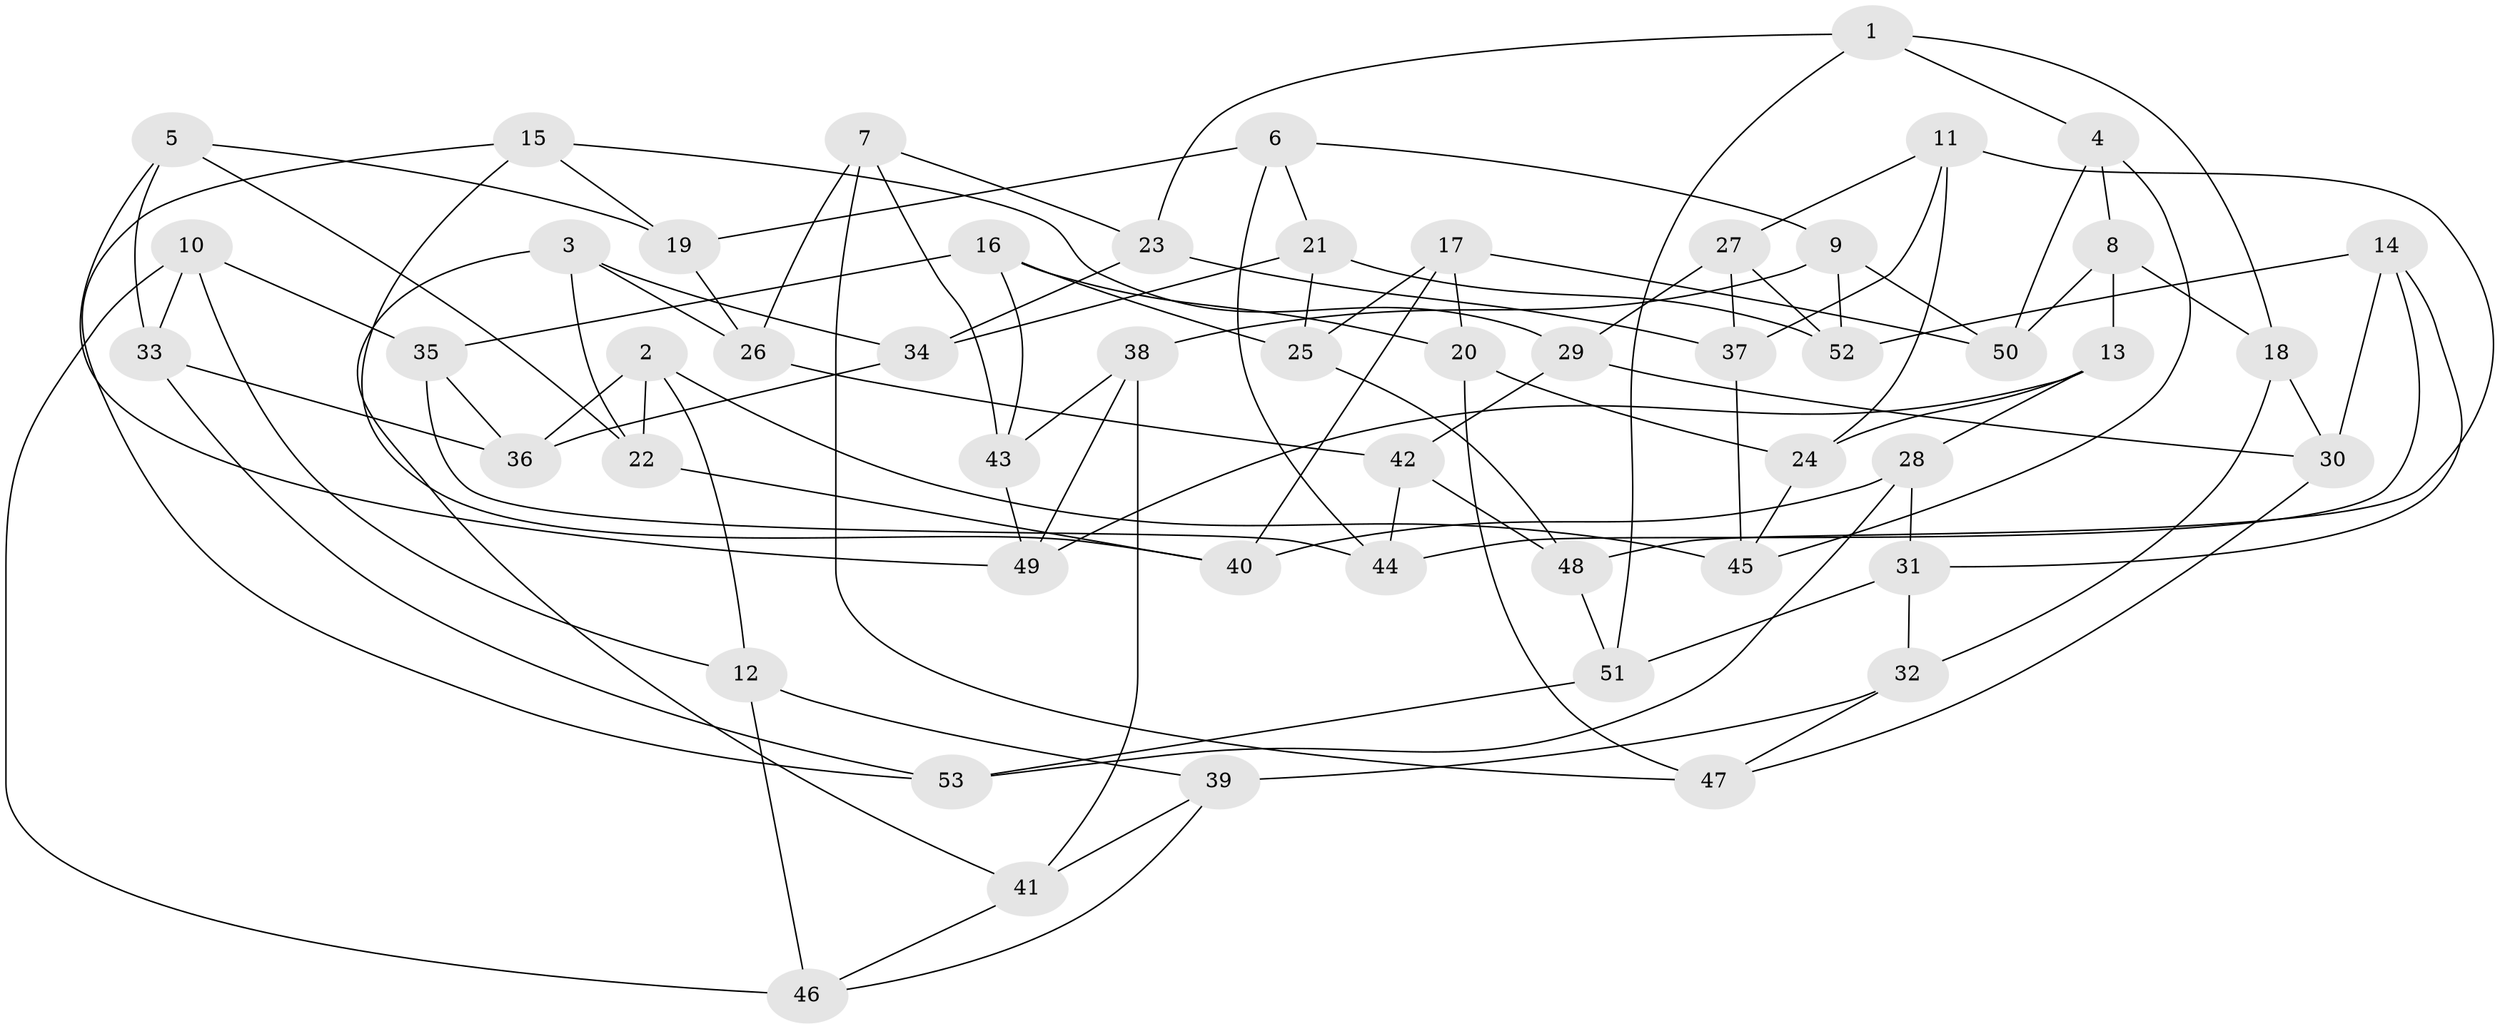 // Generated by graph-tools (version 1.1) at 2025/11/02/27/25 16:11:42]
// undirected, 53 vertices, 106 edges
graph export_dot {
graph [start="1"]
  node [color=gray90,style=filled];
  1;
  2;
  3;
  4;
  5;
  6;
  7;
  8;
  9;
  10;
  11;
  12;
  13;
  14;
  15;
  16;
  17;
  18;
  19;
  20;
  21;
  22;
  23;
  24;
  25;
  26;
  27;
  28;
  29;
  30;
  31;
  32;
  33;
  34;
  35;
  36;
  37;
  38;
  39;
  40;
  41;
  42;
  43;
  44;
  45;
  46;
  47;
  48;
  49;
  50;
  51;
  52;
  53;
  1 -- 4;
  1 -- 23;
  1 -- 18;
  1 -- 51;
  2 -- 36;
  2 -- 12;
  2 -- 45;
  2 -- 22;
  3 -- 22;
  3 -- 34;
  3 -- 41;
  3 -- 26;
  4 -- 45;
  4 -- 50;
  4 -- 8;
  5 -- 19;
  5 -- 49;
  5 -- 33;
  5 -- 22;
  6 -- 19;
  6 -- 44;
  6 -- 9;
  6 -- 21;
  7 -- 47;
  7 -- 43;
  7 -- 26;
  7 -- 23;
  8 -- 50;
  8 -- 13;
  8 -- 18;
  9 -- 38;
  9 -- 50;
  9 -- 52;
  10 -- 46;
  10 -- 33;
  10 -- 35;
  10 -- 12;
  11 -- 48;
  11 -- 27;
  11 -- 24;
  11 -- 37;
  12 -- 46;
  12 -- 39;
  13 -- 28;
  13 -- 24;
  13 -- 49;
  14 -- 31;
  14 -- 44;
  14 -- 52;
  14 -- 30;
  15 -- 40;
  15 -- 53;
  15 -- 29;
  15 -- 19;
  16 -- 43;
  16 -- 35;
  16 -- 20;
  16 -- 25;
  17 -- 20;
  17 -- 25;
  17 -- 50;
  17 -- 40;
  18 -- 32;
  18 -- 30;
  19 -- 26;
  20 -- 47;
  20 -- 24;
  21 -- 25;
  21 -- 34;
  21 -- 52;
  22 -- 40;
  23 -- 37;
  23 -- 34;
  24 -- 45;
  25 -- 48;
  26 -- 42;
  27 -- 37;
  27 -- 29;
  27 -- 52;
  28 -- 53;
  28 -- 31;
  28 -- 40;
  29 -- 42;
  29 -- 30;
  30 -- 47;
  31 -- 32;
  31 -- 51;
  32 -- 39;
  32 -- 47;
  33 -- 53;
  33 -- 36;
  34 -- 36;
  35 -- 44;
  35 -- 36;
  37 -- 45;
  38 -- 41;
  38 -- 43;
  38 -- 49;
  39 -- 46;
  39 -- 41;
  41 -- 46;
  42 -- 44;
  42 -- 48;
  43 -- 49;
  48 -- 51;
  51 -- 53;
}
